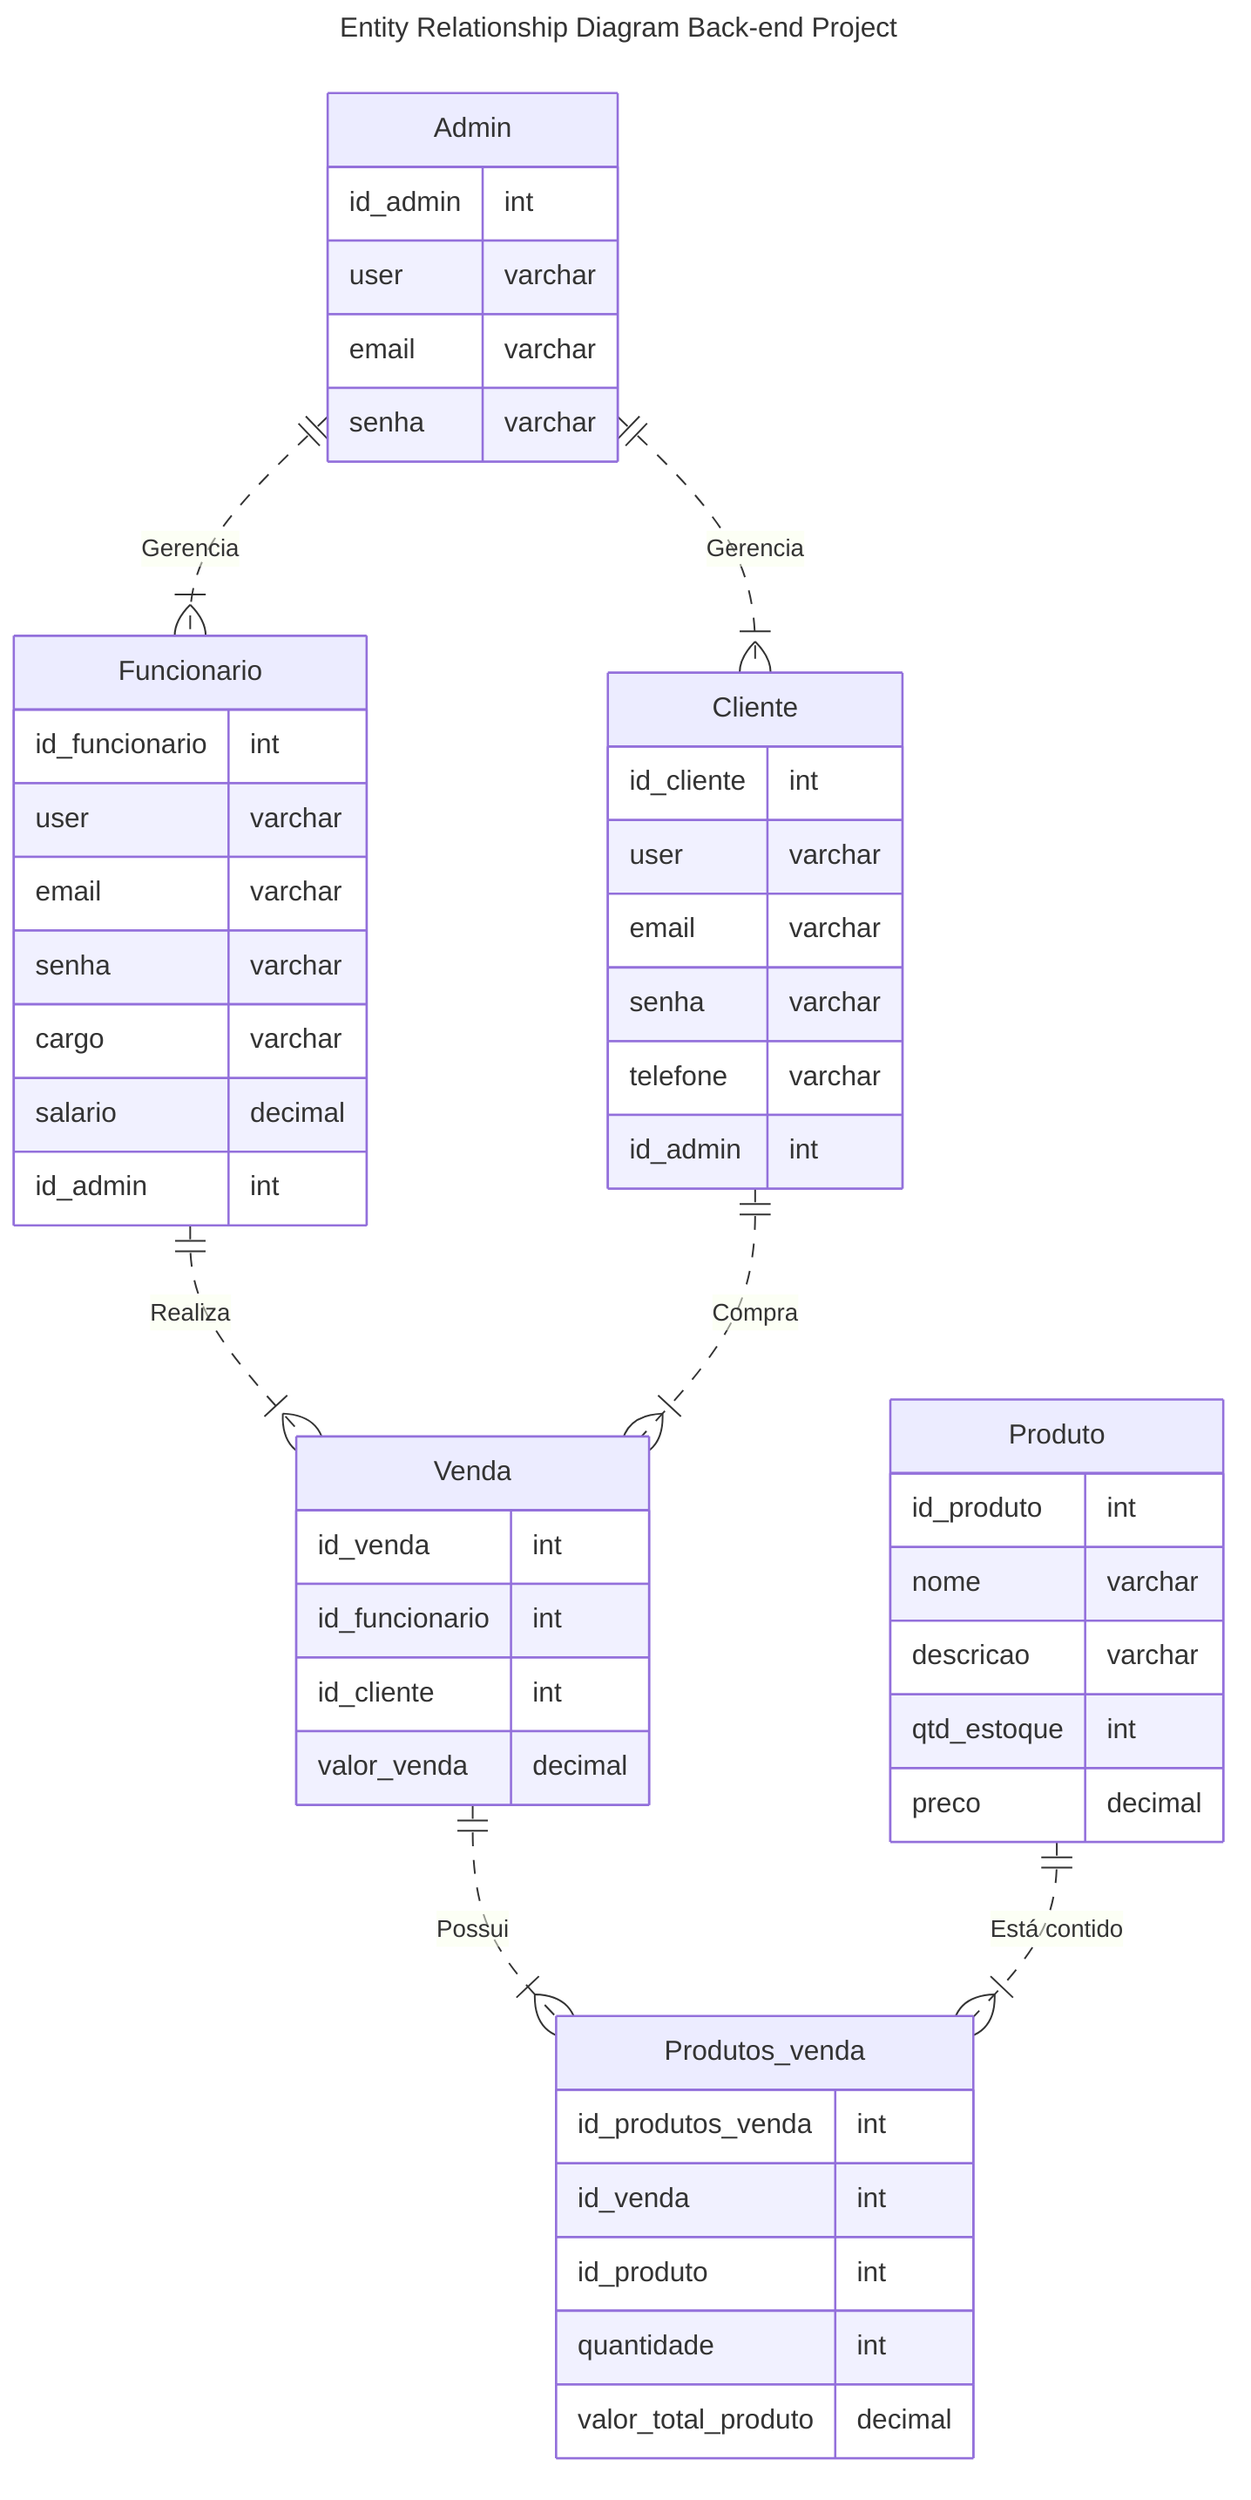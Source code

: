 ---
title: Entity Relationship Diagram Back-end Project
---
erDiagram
    Cliente {
      id_cliente int
      user varchar
      email varchar
      senha varchar
      telefone varchar
      id_admin int
    }

    Funcionario {
      id_funcionario int
      user varchar
      email varchar
      senha varchar
      cargo varchar
      salario decimal
      id_admin int
    }

    Venda {
      id_venda int
      id_funcionario int
      id_cliente int
      valor_venda decimal
    }

    Admin {
      id_admin int
      user varchar
      email varchar
      senha varchar
    }

    Produto {
      id_produto int
      nome varchar 
      descricao varchar
      qtd_estoque int
      preco decimal 
    }

    Produtos_venda{
      id_produtos_venda int
      id_venda int
      id_produto int
      quantidade int
      valor_total_produto decimal
    }

    Admin ||..|{ Funcionario : "Gerencia"
    Admin ||..|{ Cliente : "Gerencia"
    Funcionario ||..|{ Venda: "Realiza"
    Cliente||..|{ Venda: "Compra"
    Venda||..|{ Produtos_venda: "Possui"
    Produto||..|{ Produtos_venda: "Está contido"